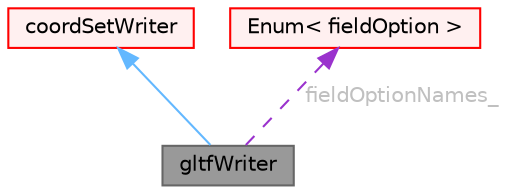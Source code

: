 digraph "gltfWriter"
{
 // LATEX_PDF_SIZE
  bgcolor="transparent";
  edge [fontname=Helvetica,fontsize=10,labelfontname=Helvetica,labelfontsize=10];
  node [fontname=Helvetica,fontsize=10,shape=box,height=0.2,width=0.4];
  Node1 [id="Node000001",label="gltfWriter",height=0.2,width=0.4,color="gray40", fillcolor="grey60", style="filled", fontcolor="black",tooltip="A coordSet(s) writer in glTF v2 format, which is particularly useful for writing track data."];
  Node2 -> Node1 [id="edge1_Node000001_Node000002",dir="back",color="steelblue1",style="solid",tooltip=" "];
  Node2 [id="Node000002",label="coordSetWriter",height=0.2,width=0.4,color="red", fillcolor="#FFF0F0", style="filled",URL="$classFoam_1_1coordSetWriter.html",tooltip="Base class for writing coordSet(s) and tracks with fields."];
  Node39 -> Node1 [id="edge2_Node000001_Node000039",dir="back",color="darkorchid3",style="dashed",tooltip=" ",label=" fieldOptionNames_",fontcolor="grey" ];
  Node39 [id="Node000039",label="Enum\< fieldOption \>",height=0.2,width=0.4,color="red", fillcolor="#FFF0F0", style="filled",URL="$classFoam_1_1Enum.html",tooltip=" "];
}

